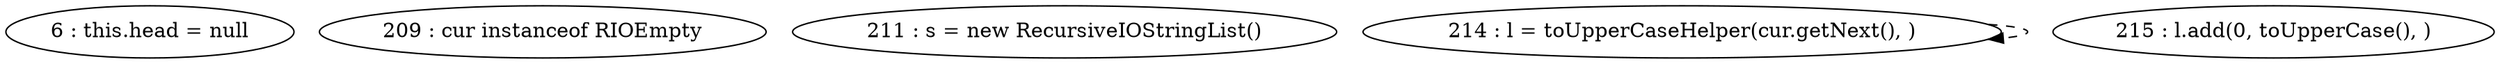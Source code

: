 digraph G {
"6 : this.head = null"
"209 : cur instanceof RIOEmpty"
"211 : s = new RecursiveIOStringList()"
"214 : l = toUpperCaseHelper(cur.getNext(), )"
"214 : l = toUpperCaseHelper(cur.getNext(), )" -> "214 : l = toUpperCaseHelper(cur.getNext(), )" [style=dashed]
"215 : l.add(0, toUpperCase(), )"
}